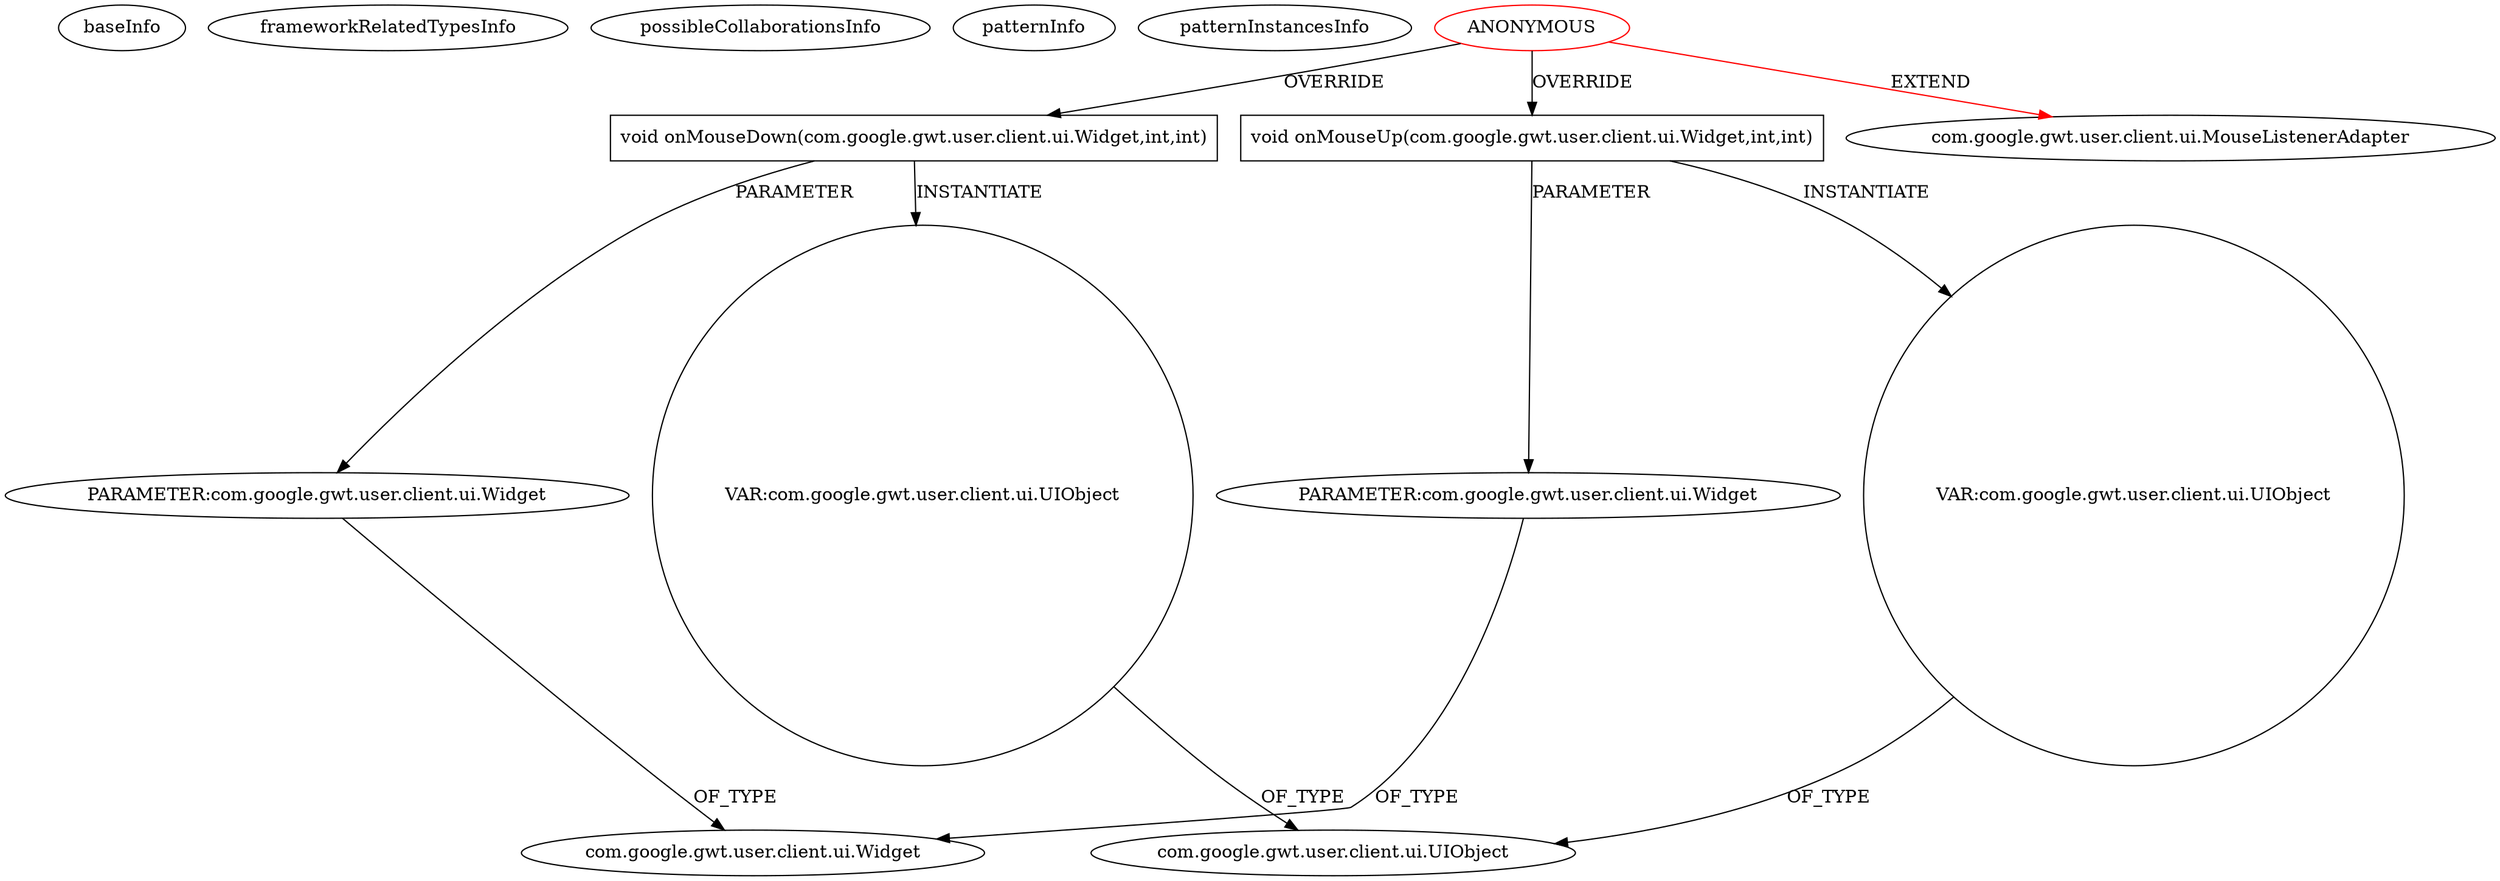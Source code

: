 digraph {
baseInfo[graphId=1591,category="pattern",isAnonymous=true,possibleRelation=false]
frameworkRelatedTypesInfo[0="com.google.gwt.user.client.ui.MouseListenerAdapter"]
possibleCollaborationsInfo[]
patternInfo[frequency=2.0,patternRootClient=0]
patternInstancesInfo[0="boscomonkey-gwt_raster_panel~/boscomonkey-gwt_raster_panel/gwt_raster_panel-master/src/com/boscomonkey/gwtraster/client/RasterPanel.java~RasterPanel~902",1="hmiguellima-ugat~/hmiguellima-ugat/ugat-master/src/org/ucp/gwt/widgets/ImageButton.java~void ImageButton(java.lang.String)~2995"]
25[label="void onMouseUp(com.google.gwt.user.client.ui.Widget,int,int)",vertexType="OVERRIDING_METHOD_DECLARATION",isFrameworkType=false,shape=box]
26[label="PARAMETER:com.google.gwt.user.client.ui.Widget",vertexType="PARAMETER_DECLARATION",isFrameworkType=false]
31[label="VAR:com.google.gwt.user.client.ui.UIObject",vertexType="VARIABLE_EXPRESION",isFrameworkType=false,shape=circle]
0[label="ANONYMOUS",vertexType="ROOT_ANONYMOUS_DECLARATION",isFrameworkType=false,color=red]
1[label="com.google.gwt.user.client.ui.MouseListenerAdapter",vertexType="FRAMEWORK_CLASS_TYPE",isFrameworkType=false]
12[label="com.google.gwt.user.client.ui.UIObject",vertexType="FRAMEWORK_CLASS_TYPE",isFrameworkType=false]
10[label="VAR:com.google.gwt.user.client.ui.UIObject",vertexType="VARIABLE_EXPRESION",isFrameworkType=false,shape=circle]
4[label="void onMouseDown(com.google.gwt.user.client.ui.Widget,int,int)",vertexType="OVERRIDING_METHOD_DECLARATION",isFrameworkType=false,shape=box]
5[label="PARAMETER:com.google.gwt.user.client.ui.Widget",vertexType="PARAMETER_DECLARATION",isFrameworkType=false]
6[label="com.google.gwt.user.client.ui.Widget",vertexType="FRAMEWORK_CLASS_TYPE",isFrameworkType=false]
10->12[label="OF_TYPE"]
25->31[label="INSTANTIATE"]
26->6[label="OF_TYPE"]
5->6[label="OF_TYPE"]
0->1[label="EXTEND",color=red]
4->10[label="INSTANTIATE"]
25->26[label="PARAMETER"]
31->12[label="OF_TYPE"]
0->25[label="OVERRIDE"]
0->4[label="OVERRIDE"]
4->5[label="PARAMETER"]
}
